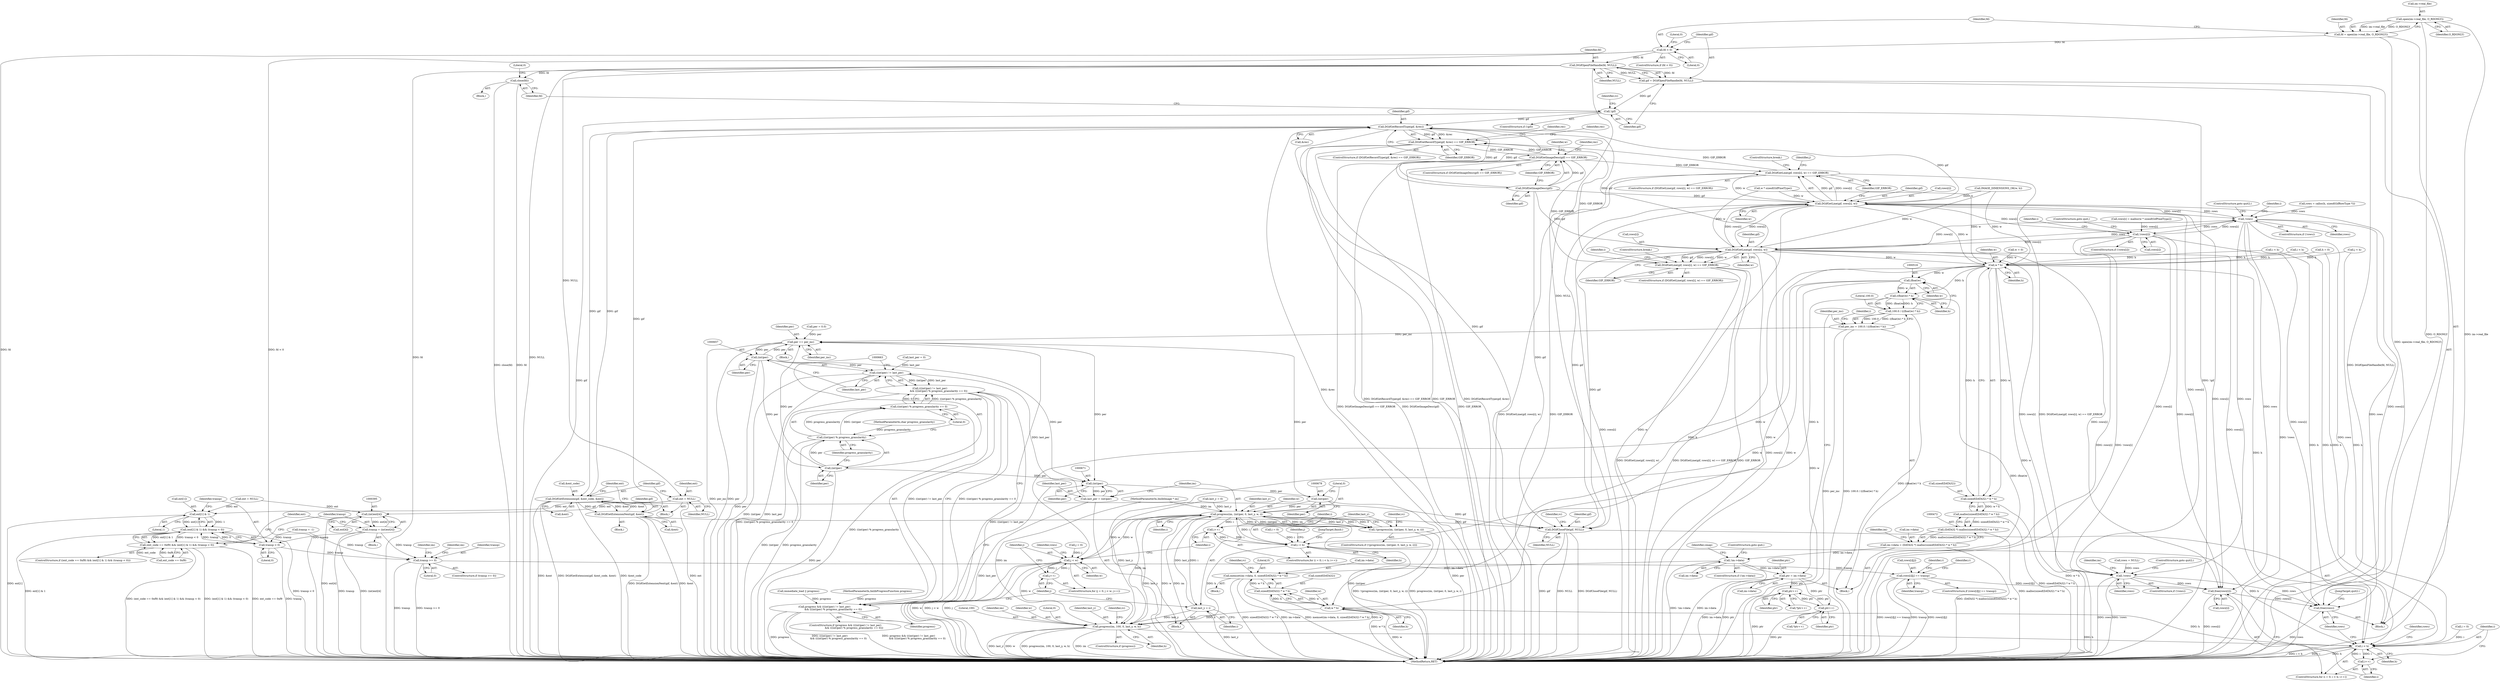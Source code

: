 digraph "0_enlightment_1f9b0b32728803a1578e658cd0955df773e34f49@API" {
"1000175" [label="(Call,open(im->real_file, O_RDONLY))"];
"1000173" [label="(Call,fd = open(im->real_file, O_RDONLY))"];
"1000181" [label="(Call,fd < 0)"];
"1000188" [label="(Call,DGifOpenFileHandle(fd, NULL))"];
"1000186" [label="(Call,gif = DGifOpenFileHandle(fd, NULL))"];
"1000192" [label="(Call,!gif)"];
"1000206" [label="(Call,DGifGetRecordType(gif, &rec))"];
"1000205" [label="(Call,DGifGetRecordType(gif, &rec) == GIF_ERROR)"];
"1000224" [label="(Call,DGifGetImageDesc(gif) == GIF_ERROR)"];
"1000321" [label="(Call,DGifGetLine(gif, rows[i], w) == GIF_ERROR)"];
"1000344" [label="(Call,DGifGetLine(gif, rows[i], w) == GIF_ERROR)"];
"1000225" [label="(Call,DGifGetImageDesc(gif))"];
"1000322" [label="(Call,DGifGetLine(gif, rows[i], w))"];
"1000260" [label="(Call,!rows)"];
"1000283" [label="(Call,!rows[i])"];
"1000345" [label="(Call,DGifGetLine(gif, rows[i], w))"];
"1000427" [label="(Call,!rows)"];
"1000715" [label="(Call,free(rows[i]))"];
"1000719" [label="(Call,free(rows))"];
"1000477" [label="(Call,w * h)"];
"1000474" [label="(Call,sizeof(DATA32) * w * h)"];
"1000473" [label="(Call,malloc(sizeof(DATA32) * w * h))"];
"1000471" [label="(Call,(DATA32 *) malloc(sizeof(DATA32) * w * h))"];
"1000467" [label="(Call,im->data = (DATA32 *) malloc(sizeof(DATA32) * w * h))"];
"1000481" [label="(Call,!im->data)"];
"1000490" [label="(Call,memset(im->data, 0, sizeof(DATA32) * w * h))"];
"1000505" [label="(Call,ptr = im->data)"];
"1000577" [label="(Call,ptr++)"];
"1000633" [label="(Call,ptr++)"];
"1000498" [label="(Call,w * h)"];
"1000495" [label="(Call,sizeof(DATA32) * w * h)"];
"1000695" [label="(Call,progress(im, 100, 0, last_y, w, h))"];
"1000710" [label="(Call,i < h)"];
"1000713" [label="(Call,i++)"];
"1000515" [label="(Call,(float)w)"];
"1000514" [label="(Call,((float)w) * h)"];
"1000512" [label="(Call,100.0 / (((float)w) * h))"];
"1000510" [label="(Call,per_inc = 100.0 / (((float)w) * h))"];
"1000648" [label="(Call,per += per_inc)"];
"1000656" [label="(Call,(int)per)"];
"1000655" [label="(Call,((int)per) != last_per)"];
"1000654" [label="(Call,(((int)per) != last_per)\n                      && (((int)per) % progress_granularity == 0))"];
"1000652" [label="(Call,progress && (((int)per) != last_per)\n                      && (((int)per) % progress_granularity == 0))"];
"1000662" [label="(Call,(int)per)"];
"1000661" [label="(Call,((int)per) % progress_granularity)"];
"1000660" [label="(Call,((int)per) % progress_granularity == 0)"];
"1000670" [label="(Call,(int)per)"];
"1000668" [label="(Call,last_per = (int)per)"];
"1000677" [label="(Call,(int)per)"];
"1000675" [label="(Call,progress(im, (int)per, 0, last_y, w, i))"];
"1000526" [label="(Call,i++)"];
"1000523" [label="(Call,i < h)"];
"1000533" [label="(Call,j < w)"];
"1000536" [label="(Call,j++)"];
"1000674" [label="(Call,!(progress(im, (int)per, 0, last_y, w, i)))"];
"1000689" [label="(Call,last_y = i)"];
"1000722" [label="(Call,DGifCloseFile(gif, NULL))"];
"1000368" [label="(Call,DGifGetExtension(gif, &ext_code, &ext))"];
"1000402" [label="(Call,DGifGetExtensionNext(gif, &ext))"];
"1000195" [label="(Call,close(fd))"];
"1000365" [label="(Call,ext = NULL)"];
"1000383" [label="(Call,ext[1] & 1)"];
"1000382" [label="(Call,(ext[1] & 1) && (transp < 0))"];
"1000378" [label="(Call,(ext_code == 0xf9) && (ext[1] & 1) && (transp < 0))"];
"1000394" [label="(Call,(int)ext[4])"];
"1000392" [label="(Call,transp = (int)ext[4])"];
"1000388" [label="(Call,transp < 0)"];
"1000410" [label="(Call,transp >= 0)"];
"1000540" [label="(Call,rows[i][j] == transp)"];
"1000249" [label="(Call,IMAGE_DIMENSIONS_OK(w, h))"];
"1000365" [label="(Call,ext = NULL)"];
"1000711" [label="(Identifier,i)"];
"1000189" [label="(Identifier,fd)"];
"1000265" [label="(Identifier,i)"];
"1000494" [label="(Literal,0)"];
"1000519" [label="(ControlStructure,for (i = 0; i < h; i++))"];
"1000482" [label="(Call,im->data)"];
"1000667" [label="(Block,)"];
"1000723" [label="(Identifier,gif)"];
"1000382" [label="(Call,(ext[1] & 1) && (transp < 0))"];
"1000391" [label="(Block,)"];
"1000715" [label="(Call,free(rows[i]))"];
"1000699" [label="(Identifier,last_y)"];
"1000681" [label="(Identifier,last_y)"];
"1000515" [label="(Call,(float)w)"];
"1000477" [label="(Call,w * h)"];
"1000672" [label="(Identifier,per)"];
"1000114" [label="(Block,)"];
"1000533" [label="(Call,j < w)"];
"1000375" [label="(Identifier,ext)"];
"1000402" [label="(Call,DGifGetExtensionNext(gif, &ext))"];
"1000180" [label="(ControlStructure,if (fd < 0))"];
"1000475" [label="(Call,sizeof(DATA32))"];
"1000661" [label="(Call,((int)per) % progress_granularity)"];
"1000526" [label="(Call,i++)"];
"1000506" [label="(Identifier,ptr)"];
"1000680" [label="(Literal,0)"];
"1000686" [label="(Identifier,rc)"];
"1000207" [label="(Identifier,gif)"];
"1000362" [label="(Block,)"];
"1000514" [label="(Call,((float)w) * h)"];
"1000230" [label="(Identifier,rec)"];
"1000500" [label="(Identifier,h)"];
"1000191" [label="(ControlStructure,if (!gif))"];
"1000376" [label="(Block,)"];
"1000495" [label="(Call,sizeof(DATA32) * w * h)"];
"1000176" [label="(Call,im->real_file)"];
"1000187" [label="(Identifier,gif)"];
"1000691" [label="(Identifier,i)"];
"1000345" [label="(Call,DGifGetLine(gif, rows[i], w))"];
"1000485" [label="(ControlStructure,goto quit;)"];
"1000675" [label="(Call,progress(im, (int)per, 0, last_y, w, i))"];
"1000383" [label="(Call,ext[1] & 1)"];
"1000577" [label="(Call,ptr++)"];
"1000377" [label="(ControlStructure,if ((ext_code == 0xf9) && (ext[1] & 1) && (transp < 0)))"];
"1000505" [label="(Call,ptr = im->data)"];
"1000175" [label="(Call,open(im->real_file, O_RDONLY))"];
"1000713" [label="(Call,i++)"];
"1000218" [label="(Identifier,rec)"];
"1000403" [label="(Identifier,gif)"];
"1000271" [label="(Identifier,i)"];
"1000330" [label="(ControlStructure,break;)"];
"1000491" [label="(Call,im->data)"];
"1000139" [label="(Call,h = 0)"];
"1000712" [label="(Identifier,h)"];
"1000658" [label="(Identifier,per)"];
"1000517" [label="(Identifier,w)"];
"1000703" [label="(Identifier,rc)"];
"1000188" [label="(Call,DGifOpenFileHandle(fd, NULL))"];
"1000632" [label="(Call,*ptr++)"];
"1000433" [label="(Identifier,im)"];
"1000726" [label="(Identifier,rc)"];
"1000226" [label="(Identifier,gif)"];
"1000206" [label="(Call,DGifGetRecordType(gif, &rec))"];
"1000479" [label="(Identifier,h)"];
"1000683" [label="(Identifier,i)"];
"1000502" [label="(Identifier,rc)"];
"1000650" [label="(Identifier,per_inc)"];
"1000530" [label="(Call,j = 0)"];
"1000666" [label="(Literal,0)"];
"1000513" [label="(Literal,100.0)"];
"1000204" [label="(ControlStructure,if (DGifGetRecordType(gif, &rec) == GIF_ERROR))"];
"1000182" [label="(Identifier,fd)"];
"1000179" [label="(Identifier,O_RDONLY)"];
"1000634" [label="(Identifier,ptr)"];
"1000478" [label="(Identifier,w)"];
"1000498" [label="(Call,w * h)"];
"1000205" [label="(Call,DGifGetRecordType(gif, &rec) == GIF_ERROR)"];
"1000174" [label="(Identifier,fd)"];
"1000253" [label="(Call,rows = calloc(h, sizeof(GifRowType *)))"];
"1000311" [label="(Call,j < h)"];
"1000716" [label="(Call,rows[i])"];
"1000323" [label="(Identifier,gif)"];
"1000677" [label="(Call,(int)per)"];
"1000173" [label="(Call,fd = open(im->real_file, O_RDONLY))"];
"1000428" [label="(Identifier,rows)"];
"1000346" [label="(Identifier,gif)"];
"1000531" [label="(Identifier,j)"];
"1000536" [label="(Call,j++)"];
"1000322" [label="(Call,DGifGetLine(gif, rows[i], w))"];
"1000483" [label="(Identifier,im)"];
"1000541" [label="(Call,rows[i][j])"];
"1000389" [label="(Identifier,transp)"];
"1000370" [label="(Call,&ext_code)"];
"1000112" [label="(MethodParameterIn,char progress_granularity)"];
"1000227" [label="(Identifier,GIF_ERROR)"];
"1000200" [label="(Identifier,rc)"];
"1000366" [label="(Identifier,ext)"];
"1000546" [label="(Identifier,transp)"];
"1000224" [label="(Call,DGifGetImageDesc(gif) == GIF_ERROR)"];
"1000259" [label="(ControlStructure,if (!rows))"];
"1000481" [label="(Call,!im->data)"];
"1000344" [label="(Call,DGifGetLine(gif, rows[i], w) == GIF_ERROR)"];
"1000353" [label="(ControlStructure,break;)"];
"1000499" [label="(Identifier,w)"];
"1000633" [label="(Call,ptr++)"];
"1000697" [label="(Literal,100)"];
"1000535" [label="(Identifier,w)"];
"1000669" [label="(Identifier,last_per)"];
"1000674" [label="(Call,!(progress(im, (int)per, 0, last_y, w, i)))"];
"1000234" [label="(Identifier,w)"];
"1000682" [label="(Identifier,w)"];
"1000351" [label="(Identifier,GIF_ERROR)"];
"1000719" [label="(Call,free(rows))"];
"1000393" [label="(Identifier,transp)"];
"1000593" [label="(Identifier,r)"];
"1000160" [label="(Call,rows = NULL)"];
"1000143" [label="(Call,per = 0.0)"];
"1000521" [label="(Identifier,i)"];
"1000430" [label="(ControlStructure,goto quit2;)"];
"1000474" [label="(Call,sizeof(DATA32) * w * h)"];
"1000710" [label="(Call,i < h)"];
"1000659" [label="(Identifier,last_per)"];
"1000488" [label="(Identifier,cmap)"];
"1000695" [label="(Call,progress(im, 100, 0, last_y, w, h))"];
"1000664" [label="(Identifier,per)"];
"1000324" [label="(Call,rows[i])"];
"1000529" [label="(ControlStructure,for (j = 0; j < w; j++))"];
"1000507" [label="(Call,im->data)"];
"1000368" [label="(Call,DGifGetExtension(gif, &ext_code, &ext))"];
"1000690" [label="(Identifier,last_y)"];
"1000392" [label="(Call,transp = (int)ext[4])"];
"1000315" [label="(Identifier,j)"];
"1000372" [label="(Call,&ext)"];
"1000110" [label="(MethodParameterIn,ImlibImage * im)"];
"1000537" [label="(Identifier,j)"];
"1000722" [label="(Call,DGifCloseFile(gif, NULL))"];
"1000696" [label="(Identifier,im)"];
"1000692" [label="(JumpTarget,finish:)"];
"1000578" [label="(Identifier,ptr)"];
"1000426" [label="(ControlStructure,if (!rows))"];
"1000396" [label="(Call,ext[4])"];
"1000193" [label="(Identifier,gif)"];
"1000328" [label="(Identifier,GIF_ERROR)"];
"1000511" [label="(Identifier,per_inc)"];
"1000520" [label="(Call,i = 0)"];
"1000387" [label="(Literal,1)"];
"1000379" [label="(Call,ext_code == 0xf9)"];
"1000190" [label="(Identifier,NULL)"];
"1000701" [label="(Identifier,h)"];
"1000186" [label="(Call,gif = DGifOpenFileHandle(fd, NULL))"];
"1000208" [label="(Call,&rec)"];
"1000411" [label="(Identifier,transp)"];
"1000320" [label="(ControlStructure,if (DGifGetLine(gif, rows[i], w) == GIF_ERROR))"];
"1000724" [label="(Identifier,NULL)"];
"1000510" [label="(Call,per_inc = 100.0 / (((float)w) * h))"];
"1000489" [label="(Block,)"];
"1000400" [label="(Identifier,ext)"];
"1000721" [label="(JumpTarget,quit2:)"];
"1000198" [label="(Literal,0)"];
"1000192" [label="(Call,!gif)"];
"1000183" [label="(Literal,0)"];
"1000195" [label="(Call,close(fd))"];
"1000210" [label="(Identifier,GIF_ERROR)"];
"1000656" [label="(Call,(int)per)"];
"1000670" [label="(Call,(int)per)"];
"1000660" [label="(Call,((int)per) % progress_granularity == 0)"];
"1000673" [label="(ControlStructure,if (!(progress(im, (int)per, 0, last_y, w, i))))"];
"1000442" [label="(Call,immediate_load || progress)"];
"1000185" [label="(Literal,0)"];
"1000576" [label="(Call,*ptr++)"];
"1000717" [label="(Identifier,rows)"];
"1000689" [label="(Call,last_y = i)"];
"1000706" [label="(ControlStructure,for (i = 0; i < h; i++))"];
"1000720" [label="(Identifier,rows)"];
"1000423" [label="(Identifier,im)"];
"1000549" [label="(Identifier,r)"];
"1000468" [label="(Call,im->data)"];
"1000700" [label="(Identifier,w)"];
"1000399" [label="(Call,ext = NULL)"];
"1000327" [label="(Identifier,w)"];
"1000496" [label="(Call,sizeof(DATA32))"];
"1000343" [label="(ControlStructure,if (DGifGetLine(gif, rows[i], w) == GIF_ERROR))"];
"1000648" [label="(Call,per += per_inc)"];
"1000471" [label="(Call,(DATA32 *) malloc(sizeof(DATA32) * w * h))"];
"1000111" [label="(MethodParameterIn,ImlibProgressFunction progress)"];
"1000283" [label="(Call,!rows[i])"];
"1000394" [label="(Call,(int)ext[4])"];
"1000727" [label="(MethodReturn,RET)"];
"1000539" [label="(ControlStructure,if (rows[i][j] == transp))"];
"1000652" [label="(Call,progress && (((int)per) != last_per)\n                      && (((int)per) % progress_granularity == 0))"];
"1000655" [label="(Call,((int)per) != last_per)"];
"1000267" [label="(Call,i < h)"];
"1000410" [label="(Call,transp >= 0)"];
"1000163" [label="(Call,transp = -1)"];
"1000223" [label="(ControlStructure,if (DGifGetImageDesc(gif) == GIF_ERROR))"];
"1000654" [label="(Call,(((int)per) != last_per)\n                      && (((int)per) % progress_granularity == 0))"];
"1000278" [label="(Call,w * sizeof(GifPixelType))"];
"1000347" [label="(Call,rows[i])"];
"1000525" [label="(Identifier,h)"];
"1000194" [label="(Block,)"];
"1000196" [label="(Identifier,fd)"];
"1000225" [label="(Call,DGifGetImageDesc(gif))"];
"1000714" [label="(Identifier,i)"];
"1000693" [label="(ControlStructure,if (progress))"];
"1000649" [label="(Identifier,per)"];
"1000369" [label="(Identifier,gif)"];
"1000213" [label="(Identifier,rec)"];
"1000284" [label="(Call,rows[i])"];
"1000512" [label="(Call,100.0 / (((float)w) * h))"];
"1000651" [label="(ControlStructure,if (progress && (((int)per) != last_per)\n                      && (((int)per) % progress_granularity == 0)))"];
"1000534" [label="(Identifier,j)"];
"1000135" [label="(Call,w = 0)"];
"1000480" [label="(ControlStructure,if (!im->data))"];
"1000668" [label="(Call,last_per = (int)per)"];
"1000662" [label="(Call,(int)per)"];
"1000527" [label="(Identifier,i)"];
"1000260" [label="(Call,!rows)"];
"1000427" [label="(Call,!rows)"];
"1000262" [label="(ControlStructure,goto quit2;)"];
"1000388" [label="(Call,transp < 0)"];
"1000152" [label="(Call,last_y = 0)"];
"1000707" [label="(Call,i = 0)"];
"1000679" [label="(Identifier,per)"];
"1000540" [label="(Call,rows[i][j] == transp)"];
"1000390" [label="(Literal,0)"];
"1000367" [label="(Identifier,NULL)"];
"1000282" [label="(ControlStructure,if (!rows[i]))"];
"1000287" [label="(ControlStructure,goto quit;)"];
"1000524" [label="(Identifier,i)"];
"1000350" [label="(Identifier,w)"];
"1000467" [label="(Call,im->data = (DATA32 *) malloc(sizeof(DATA32) * w * h))"];
"1000698" [label="(Literal,0)"];
"1000676" [label="(Identifier,im)"];
"1000273" [label="(Call,rows[i] = malloc(w * sizeof(GifPixelType)))"];
"1000378" [label="(Call,(ext_code == 0xf9) && (ext[1] & 1) && (transp < 0))"];
"1000445" [label="(Block,)"];
"1000337" [label="(Call,i < h)"];
"1000538" [label="(Block,)"];
"1000181" [label="(Call,fd < 0)"];
"1000321" [label="(Call,DGifGetLine(gif, rows[i], w) == GIF_ERROR)"];
"1000341" [label="(Identifier,i)"];
"1000261" [label="(Identifier,rows)"];
"1000665" [label="(Identifier,progress_granularity)"];
"1000518" [label="(Identifier,h)"];
"1000543" [label="(Identifier,rows)"];
"1000404" [label="(Call,&ext)"];
"1000523" [label="(Call,i < h)"];
"1000148" [label="(Call,last_per = 0)"];
"1000384" [label="(Call,ext[1])"];
"1000473" [label="(Call,malloc(sizeof(DATA32) * w * h))"];
"1000653" [label="(Identifier,progress)"];
"1000412" [label="(Literal,0)"];
"1000409" [label="(ControlStructure,if (transp >= 0))"];
"1000416" [label="(Identifier,im)"];
"1000490" [label="(Call,memset(im->data, 0, sizeof(DATA32) * w * h))"];
"1000175" -> "1000173"  [label="AST: "];
"1000175" -> "1000179"  [label="CFG: "];
"1000176" -> "1000175"  [label="AST: "];
"1000179" -> "1000175"  [label="AST: "];
"1000173" -> "1000175"  [label="CFG: "];
"1000175" -> "1000727"  [label="DDG: O_RDONLY"];
"1000175" -> "1000727"  [label="DDG: im->real_file"];
"1000175" -> "1000173"  [label="DDG: im->real_file"];
"1000175" -> "1000173"  [label="DDG: O_RDONLY"];
"1000173" -> "1000114"  [label="AST: "];
"1000174" -> "1000173"  [label="AST: "];
"1000182" -> "1000173"  [label="CFG: "];
"1000173" -> "1000727"  [label="DDG: open(im->real_file, O_RDONLY)"];
"1000173" -> "1000181"  [label="DDG: fd"];
"1000181" -> "1000180"  [label="AST: "];
"1000181" -> "1000183"  [label="CFG: "];
"1000182" -> "1000181"  [label="AST: "];
"1000183" -> "1000181"  [label="AST: "];
"1000185" -> "1000181"  [label="CFG: "];
"1000187" -> "1000181"  [label="CFG: "];
"1000181" -> "1000727"  [label="DDG: fd"];
"1000181" -> "1000727"  [label="DDG: fd < 0"];
"1000181" -> "1000188"  [label="DDG: fd"];
"1000188" -> "1000186"  [label="AST: "];
"1000188" -> "1000190"  [label="CFG: "];
"1000189" -> "1000188"  [label="AST: "];
"1000190" -> "1000188"  [label="AST: "];
"1000186" -> "1000188"  [label="CFG: "];
"1000188" -> "1000727"  [label="DDG: NULL"];
"1000188" -> "1000727"  [label="DDG: fd"];
"1000188" -> "1000186"  [label="DDG: fd"];
"1000188" -> "1000186"  [label="DDG: NULL"];
"1000188" -> "1000195"  [label="DDG: fd"];
"1000188" -> "1000365"  [label="DDG: NULL"];
"1000188" -> "1000722"  [label="DDG: NULL"];
"1000186" -> "1000114"  [label="AST: "];
"1000187" -> "1000186"  [label="AST: "];
"1000193" -> "1000186"  [label="CFG: "];
"1000186" -> "1000727"  [label="DDG: DGifOpenFileHandle(fd, NULL)"];
"1000186" -> "1000192"  [label="DDG: gif"];
"1000192" -> "1000191"  [label="AST: "];
"1000192" -> "1000193"  [label="CFG: "];
"1000193" -> "1000192"  [label="AST: "];
"1000196" -> "1000192"  [label="CFG: "];
"1000200" -> "1000192"  [label="CFG: "];
"1000192" -> "1000727"  [label="DDG: gif"];
"1000192" -> "1000727"  [label="DDG: !gif"];
"1000192" -> "1000206"  [label="DDG: gif"];
"1000206" -> "1000205"  [label="AST: "];
"1000206" -> "1000208"  [label="CFG: "];
"1000207" -> "1000206"  [label="AST: "];
"1000208" -> "1000206"  [label="AST: "];
"1000210" -> "1000206"  [label="CFG: "];
"1000206" -> "1000727"  [label="DDG: &rec"];
"1000206" -> "1000205"  [label="DDG: gif"];
"1000206" -> "1000205"  [label="DDG: &rec"];
"1000368" -> "1000206"  [label="DDG: gif"];
"1000225" -> "1000206"  [label="DDG: gif"];
"1000402" -> "1000206"  [label="DDG: gif"];
"1000322" -> "1000206"  [label="DDG: gif"];
"1000345" -> "1000206"  [label="DDG: gif"];
"1000206" -> "1000225"  [label="DDG: gif"];
"1000206" -> "1000368"  [label="DDG: gif"];
"1000206" -> "1000722"  [label="DDG: gif"];
"1000205" -> "1000204"  [label="AST: "];
"1000205" -> "1000210"  [label="CFG: "];
"1000210" -> "1000205"  [label="AST: "];
"1000213" -> "1000205"  [label="CFG: "];
"1000218" -> "1000205"  [label="CFG: "];
"1000205" -> "1000727"  [label="DDG: GIF_ERROR"];
"1000205" -> "1000727"  [label="DDG: DGifGetRecordType(gif, &rec)"];
"1000205" -> "1000727"  [label="DDG: DGifGetRecordType(gif, &rec) == GIF_ERROR"];
"1000224" -> "1000205"  [label="DDG: GIF_ERROR"];
"1000344" -> "1000205"  [label="DDG: GIF_ERROR"];
"1000321" -> "1000205"  [label="DDG: GIF_ERROR"];
"1000205" -> "1000224"  [label="DDG: GIF_ERROR"];
"1000224" -> "1000223"  [label="AST: "];
"1000224" -> "1000227"  [label="CFG: "];
"1000225" -> "1000224"  [label="AST: "];
"1000227" -> "1000224"  [label="AST: "];
"1000230" -> "1000224"  [label="CFG: "];
"1000234" -> "1000224"  [label="CFG: "];
"1000224" -> "1000727"  [label="DDG: DGifGetImageDesc(gif)"];
"1000224" -> "1000727"  [label="DDG: GIF_ERROR"];
"1000224" -> "1000727"  [label="DDG: DGifGetImageDesc(gif) == GIF_ERROR"];
"1000225" -> "1000224"  [label="DDG: gif"];
"1000224" -> "1000321"  [label="DDG: GIF_ERROR"];
"1000224" -> "1000344"  [label="DDG: GIF_ERROR"];
"1000321" -> "1000320"  [label="AST: "];
"1000321" -> "1000328"  [label="CFG: "];
"1000322" -> "1000321"  [label="AST: "];
"1000328" -> "1000321"  [label="AST: "];
"1000330" -> "1000321"  [label="CFG: "];
"1000315" -> "1000321"  [label="CFG: "];
"1000321" -> "1000727"  [label="DDG: GIF_ERROR"];
"1000321" -> "1000727"  [label="DDG: DGifGetLine(gif, rows[i], w)"];
"1000321" -> "1000727"  [label="DDG: DGifGetLine(gif, rows[i], w) == GIF_ERROR"];
"1000322" -> "1000321"  [label="DDG: gif"];
"1000322" -> "1000321"  [label="DDG: rows[i]"];
"1000322" -> "1000321"  [label="DDG: w"];
"1000344" -> "1000343"  [label="AST: "];
"1000344" -> "1000351"  [label="CFG: "];
"1000345" -> "1000344"  [label="AST: "];
"1000351" -> "1000344"  [label="AST: "];
"1000353" -> "1000344"  [label="CFG: "];
"1000341" -> "1000344"  [label="CFG: "];
"1000344" -> "1000727"  [label="DDG: DGifGetLine(gif, rows[i], w) == GIF_ERROR"];
"1000344" -> "1000727"  [label="DDG: GIF_ERROR"];
"1000344" -> "1000727"  [label="DDG: DGifGetLine(gif, rows[i], w)"];
"1000345" -> "1000344"  [label="DDG: gif"];
"1000345" -> "1000344"  [label="DDG: rows[i]"];
"1000345" -> "1000344"  [label="DDG: w"];
"1000225" -> "1000226"  [label="CFG: "];
"1000226" -> "1000225"  [label="AST: "];
"1000227" -> "1000225"  [label="CFG: "];
"1000225" -> "1000322"  [label="DDG: gif"];
"1000225" -> "1000345"  [label="DDG: gif"];
"1000225" -> "1000722"  [label="DDG: gif"];
"1000322" -> "1000327"  [label="CFG: "];
"1000323" -> "1000322"  [label="AST: "];
"1000324" -> "1000322"  [label="AST: "];
"1000327" -> "1000322"  [label="AST: "];
"1000328" -> "1000322"  [label="CFG: "];
"1000322" -> "1000727"  [label="DDG: rows[i]"];
"1000322" -> "1000727"  [label="DDG: w"];
"1000322" -> "1000260"  [label="DDG: rows[i]"];
"1000283" -> "1000322"  [label="DDG: rows[i]"];
"1000345" -> "1000322"  [label="DDG: rows[i]"];
"1000260" -> "1000322"  [label="DDG: rows"];
"1000278" -> "1000322"  [label="DDG: w"];
"1000249" -> "1000322"  [label="DDG: w"];
"1000322" -> "1000345"  [label="DDG: rows[i]"];
"1000322" -> "1000427"  [label="DDG: rows[i]"];
"1000322" -> "1000477"  [label="DDG: w"];
"1000322" -> "1000715"  [label="DDG: rows[i]"];
"1000322" -> "1000719"  [label="DDG: rows[i]"];
"1000322" -> "1000722"  [label="DDG: gif"];
"1000260" -> "1000259"  [label="AST: "];
"1000260" -> "1000261"  [label="CFG: "];
"1000261" -> "1000260"  [label="AST: "];
"1000262" -> "1000260"  [label="CFG: "];
"1000265" -> "1000260"  [label="CFG: "];
"1000260" -> "1000727"  [label="DDG: !rows"];
"1000260" -> "1000727"  [label="DDG: rows"];
"1000283" -> "1000260"  [label="DDG: rows[i]"];
"1000253" -> "1000260"  [label="DDG: rows"];
"1000345" -> "1000260"  [label="DDG: rows[i]"];
"1000260" -> "1000283"  [label="DDG: rows"];
"1000260" -> "1000345"  [label="DDG: rows"];
"1000260" -> "1000427"  [label="DDG: rows"];
"1000260" -> "1000715"  [label="DDG: rows"];
"1000260" -> "1000719"  [label="DDG: rows"];
"1000283" -> "1000282"  [label="AST: "];
"1000283" -> "1000284"  [label="CFG: "];
"1000284" -> "1000283"  [label="AST: "];
"1000287" -> "1000283"  [label="CFG: "];
"1000271" -> "1000283"  [label="CFG: "];
"1000283" -> "1000727"  [label="DDG: rows[i]"];
"1000283" -> "1000727"  [label="DDG: !rows[i]"];
"1000273" -> "1000283"  [label="DDG: rows[i]"];
"1000283" -> "1000345"  [label="DDG: rows[i]"];
"1000283" -> "1000427"  [label="DDG: rows[i]"];
"1000283" -> "1000715"  [label="DDG: rows[i]"];
"1000283" -> "1000719"  [label="DDG: rows[i]"];
"1000345" -> "1000350"  [label="CFG: "];
"1000346" -> "1000345"  [label="AST: "];
"1000347" -> "1000345"  [label="AST: "];
"1000350" -> "1000345"  [label="AST: "];
"1000351" -> "1000345"  [label="CFG: "];
"1000345" -> "1000727"  [label="DDG: rows[i]"];
"1000345" -> "1000727"  [label="DDG: w"];
"1000249" -> "1000345"  [label="DDG: w"];
"1000278" -> "1000345"  [label="DDG: w"];
"1000345" -> "1000427"  [label="DDG: rows[i]"];
"1000345" -> "1000477"  [label="DDG: w"];
"1000345" -> "1000715"  [label="DDG: rows[i]"];
"1000345" -> "1000719"  [label="DDG: rows[i]"];
"1000345" -> "1000722"  [label="DDG: gif"];
"1000427" -> "1000426"  [label="AST: "];
"1000427" -> "1000428"  [label="CFG: "];
"1000428" -> "1000427"  [label="AST: "];
"1000430" -> "1000427"  [label="CFG: "];
"1000433" -> "1000427"  [label="CFG: "];
"1000427" -> "1000727"  [label="DDG: rows"];
"1000427" -> "1000727"  [label="DDG: !rows"];
"1000160" -> "1000427"  [label="DDG: rows"];
"1000427" -> "1000715"  [label="DDG: rows"];
"1000427" -> "1000719"  [label="DDG: rows"];
"1000715" -> "1000706"  [label="AST: "];
"1000715" -> "1000716"  [label="CFG: "];
"1000716" -> "1000715"  [label="AST: "];
"1000714" -> "1000715"  [label="CFG: "];
"1000715" -> "1000727"  [label="DDG: rows[i]"];
"1000540" -> "1000715"  [label="DDG: rows[i][j]"];
"1000715" -> "1000719"  [label="DDG: rows[i]"];
"1000719" -> "1000114"  [label="AST: "];
"1000719" -> "1000720"  [label="CFG: "];
"1000720" -> "1000719"  [label="AST: "];
"1000721" -> "1000719"  [label="CFG: "];
"1000719" -> "1000727"  [label="DDG: rows"];
"1000477" -> "1000474"  [label="AST: "];
"1000477" -> "1000479"  [label="CFG: "];
"1000478" -> "1000477"  [label="AST: "];
"1000479" -> "1000477"  [label="AST: "];
"1000474" -> "1000477"  [label="CFG: "];
"1000477" -> "1000727"  [label="DDG: w"];
"1000477" -> "1000474"  [label="DDG: w"];
"1000477" -> "1000474"  [label="DDG: h"];
"1000135" -> "1000477"  [label="DDG: w"];
"1000278" -> "1000477"  [label="DDG: w"];
"1000249" -> "1000477"  [label="DDG: w"];
"1000337" -> "1000477"  [label="DDG: h"];
"1000311" -> "1000477"  [label="DDG: h"];
"1000267" -> "1000477"  [label="DDG: h"];
"1000139" -> "1000477"  [label="DDG: h"];
"1000477" -> "1000498"  [label="DDG: w"];
"1000477" -> "1000498"  [label="DDG: h"];
"1000477" -> "1000515"  [label="DDG: w"];
"1000477" -> "1000514"  [label="DDG: h"];
"1000477" -> "1000710"  [label="DDG: h"];
"1000474" -> "1000473"  [label="AST: "];
"1000475" -> "1000474"  [label="AST: "];
"1000473" -> "1000474"  [label="CFG: "];
"1000474" -> "1000727"  [label="DDG: w * h"];
"1000474" -> "1000473"  [label="DDG: w * h"];
"1000473" -> "1000471"  [label="AST: "];
"1000471" -> "1000473"  [label="CFG: "];
"1000473" -> "1000727"  [label="DDG: sizeof(DATA32) * w * h"];
"1000473" -> "1000471"  [label="DDG: sizeof(DATA32) * w * h"];
"1000471" -> "1000467"  [label="AST: "];
"1000472" -> "1000471"  [label="AST: "];
"1000467" -> "1000471"  [label="CFG: "];
"1000471" -> "1000727"  [label="DDG: malloc(sizeof(DATA32) * w * h)"];
"1000471" -> "1000467"  [label="DDG: malloc(sizeof(DATA32) * w * h)"];
"1000467" -> "1000445"  [label="AST: "];
"1000468" -> "1000467"  [label="AST: "];
"1000483" -> "1000467"  [label="CFG: "];
"1000467" -> "1000727"  [label="DDG: (DATA32 *) malloc(sizeof(DATA32) * w * h)"];
"1000467" -> "1000481"  [label="DDG: im->data"];
"1000481" -> "1000480"  [label="AST: "];
"1000481" -> "1000482"  [label="CFG: "];
"1000482" -> "1000481"  [label="AST: "];
"1000485" -> "1000481"  [label="CFG: "];
"1000488" -> "1000481"  [label="CFG: "];
"1000481" -> "1000727"  [label="DDG: !im->data"];
"1000481" -> "1000727"  [label="DDG: im->data"];
"1000481" -> "1000490"  [label="DDG: im->data"];
"1000481" -> "1000505"  [label="DDG: im->data"];
"1000490" -> "1000489"  [label="AST: "];
"1000490" -> "1000495"  [label="CFG: "];
"1000491" -> "1000490"  [label="AST: "];
"1000494" -> "1000490"  [label="AST: "];
"1000495" -> "1000490"  [label="AST: "];
"1000502" -> "1000490"  [label="CFG: "];
"1000490" -> "1000727"  [label="DDG: sizeof(DATA32) * w * h"];
"1000490" -> "1000727"  [label="DDG: im->data"];
"1000490" -> "1000727"  [label="DDG: memset(im->data, 0, sizeof(DATA32) * w * h)"];
"1000495" -> "1000490"  [label="DDG: w * h"];
"1000505" -> "1000445"  [label="AST: "];
"1000505" -> "1000507"  [label="CFG: "];
"1000506" -> "1000505"  [label="AST: "];
"1000507" -> "1000505"  [label="AST: "];
"1000511" -> "1000505"  [label="CFG: "];
"1000505" -> "1000727"  [label="DDG: ptr"];
"1000505" -> "1000727"  [label="DDG: im->data"];
"1000505" -> "1000577"  [label="DDG: ptr"];
"1000505" -> "1000633"  [label="DDG: ptr"];
"1000577" -> "1000576"  [label="AST: "];
"1000577" -> "1000578"  [label="CFG: "];
"1000578" -> "1000577"  [label="AST: "];
"1000576" -> "1000577"  [label="CFG: "];
"1000577" -> "1000727"  [label="DDG: ptr"];
"1000633" -> "1000577"  [label="DDG: ptr"];
"1000577" -> "1000633"  [label="DDG: ptr"];
"1000633" -> "1000632"  [label="AST: "];
"1000633" -> "1000634"  [label="CFG: "];
"1000634" -> "1000633"  [label="AST: "];
"1000632" -> "1000633"  [label="CFG: "];
"1000633" -> "1000727"  [label="DDG: ptr"];
"1000498" -> "1000495"  [label="AST: "];
"1000498" -> "1000500"  [label="CFG: "];
"1000499" -> "1000498"  [label="AST: "];
"1000500" -> "1000498"  [label="AST: "];
"1000495" -> "1000498"  [label="CFG: "];
"1000498" -> "1000727"  [label="DDG: w"];
"1000498" -> "1000495"  [label="DDG: w"];
"1000498" -> "1000495"  [label="DDG: h"];
"1000498" -> "1000695"  [label="DDG: w"];
"1000498" -> "1000695"  [label="DDG: h"];
"1000498" -> "1000710"  [label="DDG: h"];
"1000496" -> "1000495"  [label="AST: "];
"1000495" -> "1000727"  [label="DDG: w * h"];
"1000695" -> "1000693"  [label="AST: "];
"1000695" -> "1000701"  [label="CFG: "];
"1000696" -> "1000695"  [label="AST: "];
"1000697" -> "1000695"  [label="AST: "];
"1000698" -> "1000695"  [label="AST: "];
"1000699" -> "1000695"  [label="AST: "];
"1000700" -> "1000695"  [label="AST: "];
"1000701" -> "1000695"  [label="AST: "];
"1000703" -> "1000695"  [label="CFG: "];
"1000695" -> "1000727"  [label="DDG: w"];
"1000695" -> "1000727"  [label="DDG: progress(im, 100, 0, last_y, w, h)"];
"1000695" -> "1000727"  [label="DDG: im"];
"1000695" -> "1000727"  [label="DDG: last_y"];
"1000675" -> "1000695"  [label="DDG: im"];
"1000110" -> "1000695"  [label="DDG: im"];
"1000689" -> "1000695"  [label="DDG: last_y"];
"1000152" -> "1000695"  [label="DDG: last_y"];
"1000533" -> "1000695"  [label="DDG: w"];
"1000515" -> "1000695"  [label="DDG: w"];
"1000523" -> "1000695"  [label="DDG: h"];
"1000695" -> "1000710"  [label="DDG: h"];
"1000710" -> "1000706"  [label="AST: "];
"1000710" -> "1000712"  [label="CFG: "];
"1000711" -> "1000710"  [label="AST: "];
"1000712" -> "1000710"  [label="AST: "];
"1000717" -> "1000710"  [label="CFG: "];
"1000720" -> "1000710"  [label="CFG: "];
"1000710" -> "1000727"  [label="DDG: i"];
"1000710" -> "1000727"  [label="DDG: h"];
"1000710" -> "1000727"  [label="DDG: i < h"];
"1000713" -> "1000710"  [label="DDG: i"];
"1000707" -> "1000710"  [label="DDG: i"];
"1000311" -> "1000710"  [label="DDG: h"];
"1000337" -> "1000710"  [label="DDG: h"];
"1000523" -> "1000710"  [label="DDG: h"];
"1000267" -> "1000710"  [label="DDG: h"];
"1000139" -> "1000710"  [label="DDG: h"];
"1000710" -> "1000713"  [label="DDG: i"];
"1000713" -> "1000706"  [label="AST: "];
"1000713" -> "1000714"  [label="CFG: "];
"1000714" -> "1000713"  [label="AST: "];
"1000711" -> "1000713"  [label="CFG: "];
"1000515" -> "1000514"  [label="AST: "];
"1000515" -> "1000517"  [label="CFG: "];
"1000516" -> "1000515"  [label="AST: "];
"1000517" -> "1000515"  [label="AST: "];
"1000518" -> "1000515"  [label="CFG: "];
"1000515" -> "1000727"  [label="DDG: w"];
"1000515" -> "1000514"  [label="DDG: w"];
"1000515" -> "1000533"  [label="DDG: w"];
"1000514" -> "1000512"  [label="AST: "];
"1000514" -> "1000518"  [label="CFG: "];
"1000518" -> "1000514"  [label="AST: "];
"1000512" -> "1000514"  [label="CFG: "];
"1000514" -> "1000727"  [label="DDG: (float)w"];
"1000514" -> "1000512"  [label="DDG: (float)w"];
"1000514" -> "1000512"  [label="DDG: h"];
"1000514" -> "1000523"  [label="DDG: h"];
"1000512" -> "1000510"  [label="AST: "];
"1000513" -> "1000512"  [label="AST: "];
"1000510" -> "1000512"  [label="CFG: "];
"1000512" -> "1000727"  [label="DDG: ((float)w) * h"];
"1000512" -> "1000510"  [label="DDG: 100.0"];
"1000512" -> "1000510"  [label="DDG: ((float)w) * h"];
"1000510" -> "1000445"  [label="AST: "];
"1000511" -> "1000510"  [label="AST: "];
"1000521" -> "1000510"  [label="CFG: "];
"1000510" -> "1000727"  [label="DDG: per_inc"];
"1000510" -> "1000727"  [label="DDG: 100.0 / (((float)w) * h)"];
"1000510" -> "1000648"  [label="DDG: per_inc"];
"1000648" -> "1000538"  [label="AST: "];
"1000648" -> "1000650"  [label="CFG: "];
"1000649" -> "1000648"  [label="AST: "];
"1000650" -> "1000648"  [label="AST: "];
"1000653" -> "1000648"  [label="CFG: "];
"1000648" -> "1000727"  [label="DDG: per_inc"];
"1000648" -> "1000727"  [label="DDG: per"];
"1000662" -> "1000648"  [label="DDG: per"];
"1000677" -> "1000648"  [label="DDG: per"];
"1000143" -> "1000648"  [label="DDG: per"];
"1000656" -> "1000648"  [label="DDG: per"];
"1000648" -> "1000656"  [label="DDG: per"];
"1000648" -> "1000670"  [label="DDG: per"];
"1000656" -> "1000655"  [label="AST: "];
"1000656" -> "1000658"  [label="CFG: "];
"1000657" -> "1000656"  [label="AST: "];
"1000658" -> "1000656"  [label="AST: "];
"1000659" -> "1000656"  [label="CFG: "];
"1000656" -> "1000727"  [label="DDG: per"];
"1000656" -> "1000655"  [label="DDG: per"];
"1000656" -> "1000662"  [label="DDG: per"];
"1000656" -> "1000670"  [label="DDG: per"];
"1000655" -> "1000654"  [label="AST: "];
"1000655" -> "1000659"  [label="CFG: "];
"1000659" -> "1000655"  [label="AST: "];
"1000663" -> "1000655"  [label="CFG: "];
"1000654" -> "1000655"  [label="CFG: "];
"1000655" -> "1000727"  [label="DDG: (int)per"];
"1000655" -> "1000727"  [label="DDG: last_per"];
"1000655" -> "1000654"  [label="DDG: (int)per"];
"1000655" -> "1000654"  [label="DDG: last_per"];
"1000148" -> "1000655"  [label="DDG: last_per"];
"1000668" -> "1000655"  [label="DDG: last_per"];
"1000654" -> "1000652"  [label="AST: "];
"1000654" -> "1000660"  [label="CFG: "];
"1000660" -> "1000654"  [label="AST: "];
"1000652" -> "1000654"  [label="CFG: "];
"1000654" -> "1000727"  [label="DDG: ((int)per) != last_per"];
"1000654" -> "1000727"  [label="DDG: ((int)per) % progress_granularity == 0"];
"1000654" -> "1000652"  [label="DDG: ((int)per) != last_per"];
"1000654" -> "1000652"  [label="DDG: ((int)per) % progress_granularity == 0"];
"1000660" -> "1000654"  [label="DDG: ((int)per) % progress_granularity"];
"1000660" -> "1000654"  [label="DDG: 0"];
"1000652" -> "1000651"  [label="AST: "];
"1000652" -> "1000653"  [label="CFG: "];
"1000653" -> "1000652"  [label="AST: "];
"1000669" -> "1000652"  [label="CFG: "];
"1000537" -> "1000652"  [label="CFG: "];
"1000652" -> "1000727"  [label="DDG: progress && (((int)per) != last_per)\n                      && (((int)per) % progress_granularity == 0)"];
"1000652" -> "1000727"  [label="DDG: progress"];
"1000652" -> "1000727"  [label="DDG: (((int)per) != last_per)\n                      && (((int)per) % progress_granularity == 0)"];
"1000442" -> "1000652"  [label="DDG: progress"];
"1000111" -> "1000652"  [label="DDG: progress"];
"1000662" -> "1000661"  [label="AST: "];
"1000662" -> "1000664"  [label="CFG: "];
"1000663" -> "1000662"  [label="AST: "];
"1000664" -> "1000662"  [label="AST: "];
"1000665" -> "1000662"  [label="CFG: "];
"1000662" -> "1000727"  [label="DDG: per"];
"1000662" -> "1000661"  [label="DDG: per"];
"1000662" -> "1000670"  [label="DDG: per"];
"1000661" -> "1000660"  [label="AST: "];
"1000661" -> "1000665"  [label="CFG: "];
"1000665" -> "1000661"  [label="AST: "];
"1000666" -> "1000661"  [label="CFG: "];
"1000661" -> "1000727"  [label="DDG: (int)per"];
"1000661" -> "1000727"  [label="DDG: progress_granularity"];
"1000661" -> "1000660"  [label="DDG: (int)per"];
"1000661" -> "1000660"  [label="DDG: progress_granularity"];
"1000112" -> "1000661"  [label="DDG: progress_granularity"];
"1000660" -> "1000666"  [label="CFG: "];
"1000666" -> "1000660"  [label="AST: "];
"1000660" -> "1000727"  [label="DDG: ((int)per) % progress_granularity"];
"1000670" -> "1000668"  [label="AST: "];
"1000670" -> "1000672"  [label="CFG: "];
"1000671" -> "1000670"  [label="AST: "];
"1000672" -> "1000670"  [label="AST: "];
"1000668" -> "1000670"  [label="CFG: "];
"1000670" -> "1000668"  [label="DDG: per"];
"1000670" -> "1000677"  [label="DDG: per"];
"1000668" -> "1000667"  [label="AST: "];
"1000669" -> "1000668"  [label="AST: "];
"1000676" -> "1000668"  [label="CFG: "];
"1000668" -> "1000727"  [label="DDG: last_per"];
"1000677" -> "1000675"  [label="AST: "];
"1000677" -> "1000679"  [label="CFG: "];
"1000678" -> "1000677"  [label="AST: "];
"1000679" -> "1000677"  [label="AST: "];
"1000680" -> "1000677"  [label="CFG: "];
"1000677" -> "1000727"  [label="DDG: per"];
"1000677" -> "1000675"  [label="DDG: per"];
"1000675" -> "1000674"  [label="AST: "];
"1000675" -> "1000683"  [label="CFG: "];
"1000676" -> "1000675"  [label="AST: "];
"1000680" -> "1000675"  [label="AST: "];
"1000681" -> "1000675"  [label="AST: "];
"1000682" -> "1000675"  [label="AST: "];
"1000683" -> "1000675"  [label="AST: "];
"1000674" -> "1000675"  [label="CFG: "];
"1000675" -> "1000727"  [label="DDG: last_y"];
"1000675" -> "1000727"  [label="DDG: w"];
"1000675" -> "1000727"  [label="DDG: im"];
"1000675" -> "1000727"  [label="DDG: (int)per"];
"1000675" -> "1000526"  [label="DDG: i"];
"1000675" -> "1000533"  [label="DDG: w"];
"1000675" -> "1000674"  [label="DDG: w"];
"1000675" -> "1000674"  [label="DDG: (int)per"];
"1000675" -> "1000674"  [label="DDG: im"];
"1000675" -> "1000674"  [label="DDG: last_y"];
"1000675" -> "1000674"  [label="DDG: i"];
"1000675" -> "1000674"  [label="DDG: 0"];
"1000110" -> "1000675"  [label="DDG: im"];
"1000689" -> "1000675"  [label="DDG: last_y"];
"1000152" -> "1000675"  [label="DDG: last_y"];
"1000533" -> "1000675"  [label="DDG: w"];
"1000523" -> "1000675"  [label="DDG: i"];
"1000675" -> "1000689"  [label="DDG: i"];
"1000526" -> "1000519"  [label="AST: "];
"1000526" -> "1000527"  [label="CFG: "];
"1000527" -> "1000526"  [label="AST: "];
"1000524" -> "1000526"  [label="CFG: "];
"1000526" -> "1000523"  [label="DDG: i"];
"1000523" -> "1000526"  [label="DDG: i"];
"1000523" -> "1000519"  [label="AST: "];
"1000523" -> "1000525"  [label="CFG: "];
"1000524" -> "1000523"  [label="AST: "];
"1000525" -> "1000523"  [label="AST: "];
"1000531" -> "1000523"  [label="CFG: "];
"1000692" -> "1000523"  [label="CFG: "];
"1000520" -> "1000523"  [label="DDG: i"];
"1000533" -> "1000529"  [label="AST: "];
"1000533" -> "1000535"  [label="CFG: "];
"1000534" -> "1000533"  [label="AST: "];
"1000535" -> "1000533"  [label="AST: "];
"1000543" -> "1000533"  [label="CFG: "];
"1000527" -> "1000533"  [label="CFG: "];
"1000533" -> "1000727"  [label="DDG: j < w"];
"1000533" -> "1000727"  [label="DDG: j"];
"1000533" -> "1000727"  [label="DDG: w"];
"1000530" -> "1000533"  [label="DDG: j"];
"1000536" -> "1000533"  [label="DDG: j"];
"1000533" -> "1000536"  [label="DDG: j"];
"1000536" -> "1000529"  [label="AST: "];
"1000536" -> "1000537"  [label="CFG: "];
"1000537" -> "1000536"  [label="AST: "];
"1000534" -> "1000536"  [label="CFG: "];
"1000674" -> "1000673"  [label="AST: "];
"1000686" -> "1000674"  [label="CFG: "];
"1000690" -> "1000674"  [label="CFG: "];
"1000674" -> "1000727"  [label="DDG: progress(im, (int)per, 0, last_y, w, i)"];
"1000674" -> "1000727"  [label="DDG: !(progress(im, (int)per, 0, last_y, w, i))"];
"1000689" -> "1000667"  [label="AST: "];
"1000689" -> "1000691"  [label="CFG: "];
"1000690" -> "1000689"  [label="AST: "];
"1000691" -> "1000689"  [label="AST: "];
"1000537" -> "1000689"  [label="CFG: "];
"1000689" -> "1000727"  [label="DDG: last_y"];
"1000722" -> "1000114"  [label="AST: "];
"1000722" -> "1000724"  [label="CFG: "];
"1000723" -> "1000722"  [label="AST: "];
"1000724" -> "1000722"  [label="AST: "];
"1000726" -> "1000722"  [label="CFG: "];
"1000722" -> "1000727"  [label="DDG: NULL"];
"1000722" -> "1000727"  [label="DDG: DGifCloseFile(gif, NULL)"];
"1000722" -> "1000727"  [label="DDG: gif"];
"1000368" -> "1000722"  [label="DDG: gif"];
"1000402" -> "1000722"  [label="DDG: gif"];
"1000368" -> "1000362"  [label="AST: "];
"1000368" -> "1000372"  [label="CFG: "];
"1000369" -> "1000368"  [label="AST: "];
"1000370" -> "1000368"  [label="AST: "];
"1000372" -> "1000368"  [label="AST: "];
"1000375" -> "1000368"  [label="CFG: "];
"1000368" -> "1000727"  [label="DDG: &ext_code"];
"1000368" -> "1000727"  [label="DDG: DGifGetExtension(gif, &ext_code, &ext)"];
"1000368" -> "1000727"  [label="DDG: &ext"];
"1000402" -> "1000368"  [label="DDG: &ext"];
"1000368" -> "1000402"  [label="DDG: gif"];
"1000368" -> "1000402"  [label="DDG: &ext"];
"1000402" -> "1000376"  [label="AST: "];
"1000402" -> "1000404"  [label="CFG: "];
"1000403" -> "1000402"  [label="AST: "];
"1000404" -> "1000402"  [label="AST: "];
"1000375" -> "1000402"  [label="CFG: "];
"1000402" -> "1000727"  [label="DDG: &ext"];
"1000402" -> "1000727"  [label="DDG: DGifGetExtensionNext(gif, &ext)"];
"1000195" -> "1000194"  [label="AST: "];
"1000195" -> "1000196"  [label="CFG: "];
"1000196" -> "1000195"  [label="AST: "];
"1000198" -> "1000195"  [label="CFG: "];
"1000195" -> "1000727"  [label="DDG: close(fd)"];
"1000195" -> "1000727"  [label="DDG: fd"];
"1000365" -> "1000362"  [label="AST: "];
"1000365" -> "1000367"  [label="CFG: "];
"1000366" -> "1000365"  [label="AST: "];
"1000367" -> "1000365"  [label="AST: "];
"1000369" -> "1000365"  [label="CFG: "];
"1000365" -> "1000727"  [label="DDG: ext"];
"1000365" -> "1000383"  [label="DDG: ext"];
"1000365" -> "1000394"  [label="DDG: ext"];
"1000383" -> "1000382"  [label="AST: "];
"1000383" -> "1000387"  [label="CFG: "];
"1000384" -> "1000383"  [label="AST: "];
"1000387" -> "1000383"  [label="AST: "];
"1000389" -> "1000383"  [label="CFG: "];
"1000382" -> "1000383"  [label="CFG: "];
"1000383" -> "1000727"  [label="DDG: ext[1]"];
"1000383" -> "1000382"  [label="DDG: ext[1]"];
"1000383" -> "1000382"  [label="DDG: 1"];
"1000399" -> "1000383"  [label="DDG: ext"];
"1000382" -> "1000378"  [label="AST: "];
"1000382" -> "1000388"  [label="CFG: "];
"1000388" -> "1000382"  [label="AST: "];
"1000378" -> "1000382"  [label="CFG: "];
"1000382" -> "1000727"  [label="DDG: ext[1] & 1"];
"1000382" -> "1000727"  [label="DDG: transp < 0"];
"1000382" -> "1000378"  [label="DDG: ext[1] & 1"];
"1000382" -> "1000378"  [label="DDG: transp < 0"];
"1000388" -> "1000382"  [label="DDG: transp"];
"1000388" -> "1000382"  [label="DDG: 0"];
"1000378" -> "1000377"  [label="AST: "];
"1000378" -> "1000379"  [label="CFG: "];
"1000379" -> "1000378"  [label="AST: "];
"1000393" -> "1000378"  [label="CFG: "];
"1000400" -> "1000378"  [label="CFG: "];
"1000378" -> "1000727"  [label="DDG: ext_code == 0xf9"];
"1000378" -> "1000727"  [label="DDG: (ext_code == 0xf9) && (ext[1] & 1) && (transp < 0)"];
"1000378" -> "1000727"  [label="DDG: (ext[1] & 1) && (transp < 0)"];
"1000379" -> "1000378"  [label="DDG: ext_code"];
"1000379" -> "1000378"  [label="DDG: 0xf9"];
"1000394" -> "1000392"  [label="AST: "];
"1000394" -> "1000396"  [label="CFG: "];
"1000395" -> "1000394"  [label="AST: "];
"1000396" -> "1000394"  [label="AST: "];
"1000392" -> "1000394"  [label="CFG: "];
"1000394" -> "1000727"  [label="DDG: ext[4]"];
"1000394" -> "1000392"  [label="DDG: ext[4]"];
"1000399" -> "1000394"  [label="DDG: ext"];
"1000392" -> "1000391"  [label="AST: "];
"1000393" -> "1000392"  [label="AST: "];
"1000400" -> "1000392"  [label="CFG: "];
"1000392" -> "1000727"  [label="DDG: (int)ext[4]"];
"1000392" -> "1000727"  [label="DDG: transp"];
"1000392" -> "1000388"  [label="DDG: transp"];
"1000392" -> "1000410"  [label="DDG: transp"];
"1000388" -> "1000390"  [label="CFG: "];
"1000389" -> "1000388"  [label="AST: "];
"1000390" -> "1000388"  [label="AST: "];
"1000388" -> "1000727"  [label="DDG: transp"];
"1000163" -> "1000388"  [label="DDG: transp"];
"1000388" -> "1000410"  [label="DDG: transp"];
"1000410" -> "1000409"  [label="AST: "];
"1000410" -> "1000412"  [label="CFG: "];
"1000411" -> "1000410"  [label="AST: "];
"1000412" -> "1000410"  [label="AST: "];
"1000416" -> "1000410"  [label="CFG: "];
"1000423" -> "1000410"  [label="CFG: "];
"1000410" -> "1000727"  [label="DDG: transp"];
"1000410" -> "1000727"  [label="DDG: transp >= 0"];
"1000163" -> "1000410"  [label="DDG: transp"];
"1000410" -> "1000540"  [label="DDG: transp"];
"1000540" -> "1000539"  [label="AST: "];
"1000540" -> "1000546"  [label="CFG: "];
"1000541" -> "1000540"  [label="AST: "];
"1000546" -> "1000540"  [label="AST: "];
"1000549" -> "1000540"  [label="CFG: "];
"1000593" -> "1000540"  [label="CFG: "];
"1000540" -> "1000727"  [label="DDG: rows[i][j] == transp"];
"1000540" -> "1000727"  [label="DDG: transp"];
"1000540" -> "1000727"  [label="DDG: rows[i][j]"];
}
